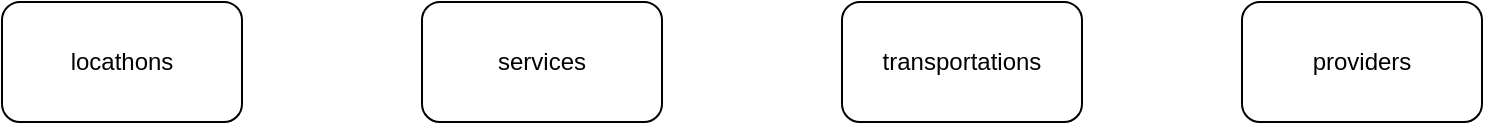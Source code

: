 <mxfile>
    <diagram id="ax9ztIiaffmQaLj49p7G" name="Page-1">
        <mxGraphModel dx="1022" dy="825" grid="1" gridSize="10" guides="1" tooltips="1" connect="1" arrows="1" fold="1" page="1" pageScale="1" pageWidth="850" pageHeight="1100" math="0" shadow="0">
            <root>
                <mxCell id="0"/>
                <mxCell id="1" parent="0"/>
                <mxCell id="2" value="locathons" style="rounded=1;whiteSpace=wrap;html=1;" vertex="1" parent="1">
                    <mxGeometry x="50" y="270" width="120" height="60" as="geometry"/>
                </mxCell>
                <mxCell id="4" value="services" style="rounded=1;whiteSpace=wrap;html=1;direction=west;" vertex="1" parent="1">
                    <mxGeometry x="260" y="270" width="120" height="60" as="geometry"/>
                </mxCell>
                <mxCell id="12" value="transportations" style="rounded=1;whiteSpace=wrap;html=1;" vertex="1" parent="1">
                    <mxGeometry x="470" y="270" width="120" height="60" as="geometry"/>
                </mxCell>
                <mxCell id="24" value="providers" style="rounded=1;whiteSpace=wrap;html=1;" vertex="1" parent="1">
                    <mxGeometry x="670" y="270" width="120" height="60" as="geometry"/>
                </mxCell>
            </root>
        </mxGraphModel>
    </diagram>
</mxfile>